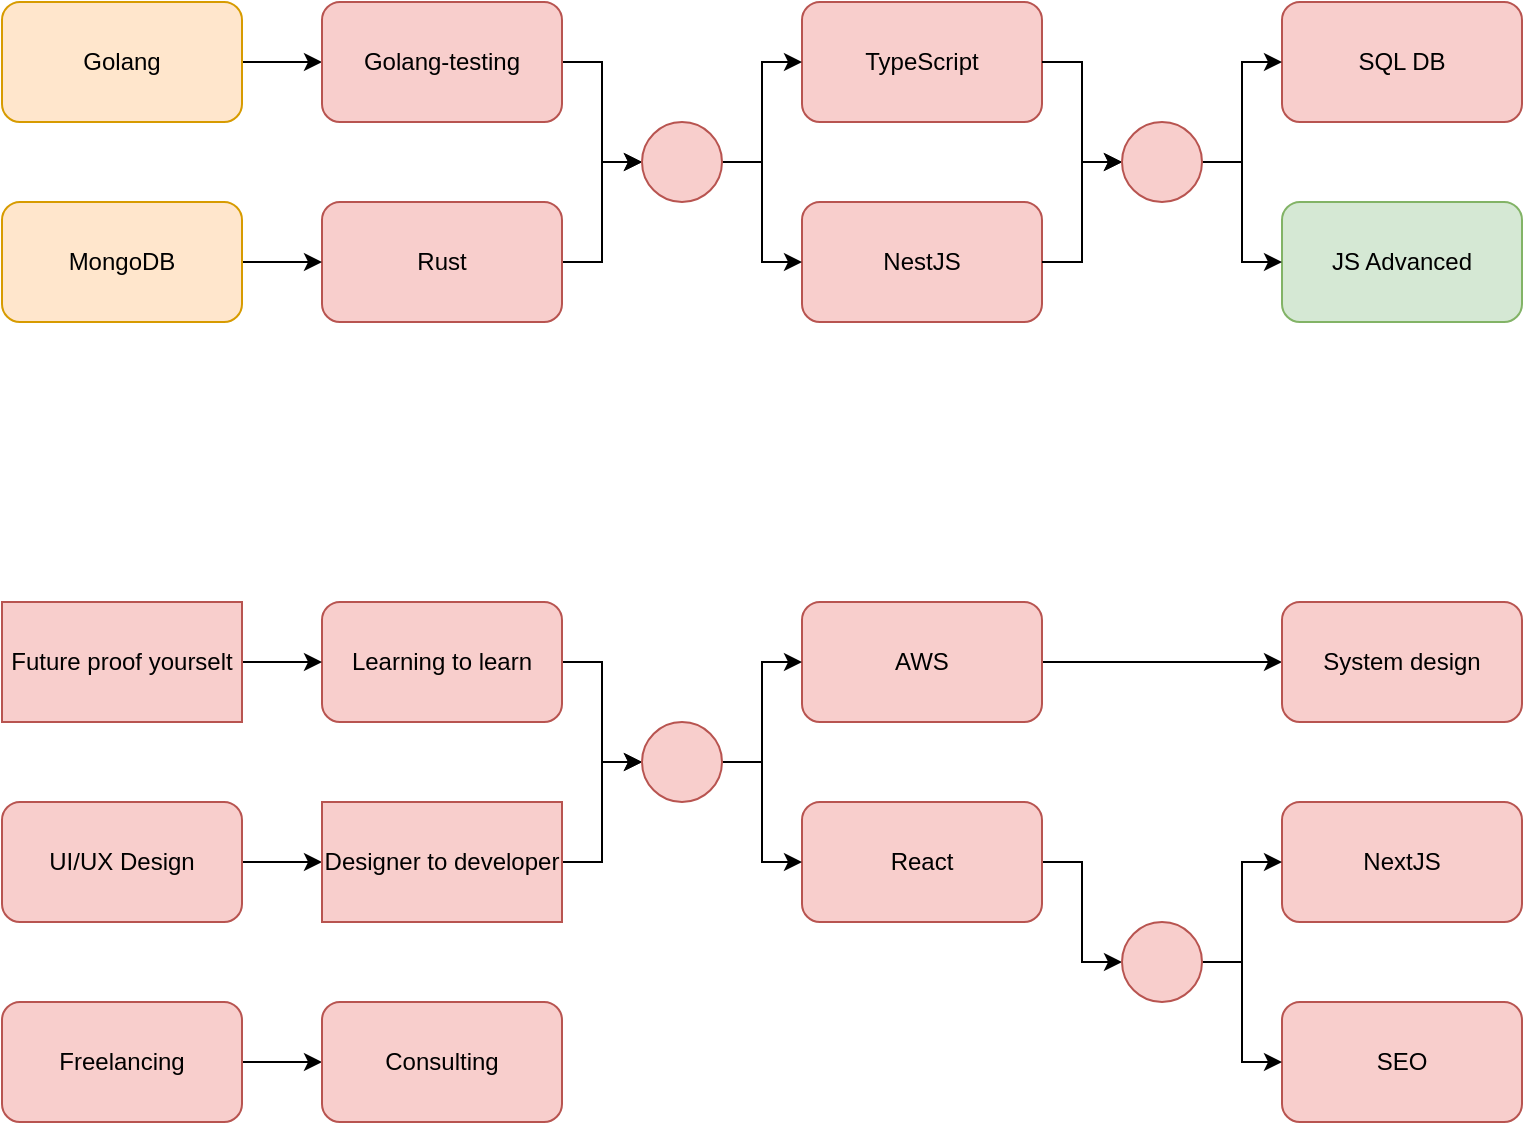 <mxfile version="20.8.3" type="github">
  <diagram id="C5RBs43oDa-KdzZeNtuy" name="Page-1">
    <mxGraphModel dx="1876" dy="1157" grid="1" gridSize="10" guides="1" tooltips="1" connect="1" arrows="1" fold="1" page="1" pageScale="1" pageWidth="827" pageHeight="583" math="0" shadow="0">
      <root>
        <mxCell id="WIyWlLk6GJQsqaUBKTNV-0" />
        <mxCell id="WIyWlLk6GJQsqaUBKTNV-1" parent="WIyWlLk6GJQsqaUBKTNV-0" />
        <mxCell id="8dS8NkWyoWZWIZvNbnty-49" style="edgeStyle=orthogonalEdgeStyle;rounded=0;orthogonalLoop=1;jettySize=auto;html=1;entryX=0;entryY=0.5;entryDx=0;entryDy=0;" parent="WIyWlLk6GJQsqaUBKTNV-1" source="8dS8NkWyoWZWIZvNbnty-0" target="8dS8NkWyoWZWIZvNbnty-47" edge="1">
          <mxGeometry relative="1" as="geometry" />
        </mxCell>
        <mxCell id="8dS8NkWyoWZWIZvNbnty-0" value="Golang" style="rounded=1;whiteSpace=wrap;html=1;fillColor=#ffe6cc;strokeColor=#d79b00;perimeter=rectanglePerimeter;glass=0;shadow=0;gradientColor=none;gradientDirection=north;" parent="WIyWlLk6GJQsqaUBKTNV-1" vertex="1">
          <mxGeometry x="40" y="20" width="120" height="60" as="geometry" />
        </mxCell>
        <mxCell id="8dS8NkWyoWZWIZvNbnty-1" value="SQL DB" style="rounded=1;whiteSpace=wrap;html=1;fillColor=#f8cecc;strokeColor=#b85450;" parent="WIyWlLk6GJQsqaUBKTNV-1" vertex="1">
          <mxGeometry x="680" y="20" width="120" height="60" as="geometry" />
        </mxCell>
        <mxCell id="8dS8NkWyoWZWIZvNbnty-44" style="edgeStyle=orthogonalEdgeStyle;rounded=0;orthogonalLoop=1;jettySize=auto;html=1;" parent="WIyWlLk6GJQsqaUBKTNV-1" source="8dS8NkWyoWZWIZvNbnty-2" target="8dS8NkWyoWZWIZvNbnty-13" edge="1">
          <mxGeometry relative="1" as="geometry" />
        </mxCell>
        <mxCell id="8dS8NkWyoWZWIZvNbnty-2" value="AWS" style="rounded=1;whiteSpace=wrap;html=1;fillColor=#f8cecc;strokeColor=#b85450;" parent="WIyWlLk6GJQsqaUBKTNV-1" vertex="1">
          <mxGeometry x="440" y="320" width="120" height="60" as="geometry" />
        </mxCell>
        <mxCell id="8dS8NkWyoWZWIZvNbnty-3" value="TypeScript" style="rounded=1;whiteSpace=wrap;html=1;fillColor=#f8cecc;strokeColor=#b85450;" parent="WIyWlLk6GJQsqaUBKTNV-1" vertex="1">
          <mxGeometry x="440" y="20" width="120" height="60" as="geometry" />
        </mxCell>
        <mxCell id="8dS8NkWyoWZWIZvNbnty-54" style="edgeStyle=orthogonalEdgeStyle;rounded=0;orthogonalLoop=1;jettySize=auto;html=1;" parent="WIyWlLk6GJQsqaUBKTNV-1" source="8dS8NkWyoWZWIZvNbnty-4" target="8dS8NkWyoWZWIZvNbnty-52" edge="1">
          <mxGeometry relative="1" as="geometry" />
        </mxCell>
        <mxCell id="8dS8NkWyoWZWIZvNbnty-4" value="Rust" style="rounded=1;whiteSpace=wrap;html=1;fillColor=#f8cecc;strokeColor=#b85450;" parent="WIyWlLk6GJQsqaUBKTNV-1" vertex="1">
          <mxGeometry x="200" y="120" width="120" height="60" as="geometry" />
        </mxCell>
        <mxCell id="8dS8NkWyoWZWIZvNbnty-20" value="" style="edgeStyle=orthogonalEdgeStyle;rounded=0;orthogonalLoop=1;jettySize=auto;html=1;" parent="WIyWlLk6GJQsqaUBKTNV-1" source="8dS8NkWyoWZWIZvNbnty-5" target="8dS8NkWyoWZWIZvNbnty-19" edge="1">
          <mxGeometry relative="1" as="geometry" />
        </mxCell>
        <mxCell id="8dS8NkWyoWZWIZvNbnty-5" value="UI/UX Design" style="rounded=1;whiteSpace=wrap;html=1;fillColor=#f8cecc;strokeColor=#b85450;" parent="WIyWlLk6GJQsqaUBKTNV-1" vertex="1">
          <mxGeometry x="40" y="420" width="120" height="60" as="geometry" />
        </mxCell>
        <mxCell id="8dS8NkWyoWZWIZvNbnty-43" style="edgeStyle=orthogonalEdgeStyle;rounded=0;orthogonalLoop=1;jettySize=auto;html=1;entryX=0;entryY=0.5;entryDx=0;entryDy=0;" parent="WIyWlLk6GJQsqaUBKTNV-1" source="8dS8NkWyoWZWIZvNbnty-6" target="8dS8NkWyoWZWIZvNbnty-42" edge="1">
          <mxGeometry relative="1" as="geometry" />
        </mxCell>
        <mxCell id="8dS8NkWyoWZWIZvNbnty-6" value="React" style="rounded=1;whiteSpace=wrap;html=1;fillColor=#f8cecc;strokeColor=#b85450;" parent="WIyWlLk6GJQsqaUBKTNV-1" vertex="1">
          <mxGeometry x="440" y="420" width="120" height="60" as="geometry" />
        </mxCell>
        <mxCell id="8dS8NkWyoWZWIZvNbnty-7" value="NextJS" style="rounded=1;whiteSpace=wrap;html=1;fillColor=#f8cecc;strokeColor=#b85450;" parent="WIyWlLk6GJQsqaUBKTNV-1" vertex="1">
          <mxGeometry x="680" y="420" width="120" height="60" as="geometry" />
        </mxCell>
        <mxCell id="8dS8NkWyoWZWIZvNbnty-8" value="NestJS" style="rounded=1;whiteSpace=wrap;html=1;fillColor=#f8cecc;strokeColor=#b85450;" parent="WIyWlLk6GJQsqaUBKTNV-1" vertex="1">
          <mxGeometry x="440" y="120" width="120" height="60" as="geometry" />
        </mxCell>
        <mxCell id="8dS8NkWyoWZWIZvNbnty-9" value="SEO" style="rounded=1;whiteSpace=wrap;html=1;fillColor=#f8cecc;strokeColor=#b85450;" parent="WIyWlLk6GJQsqaUBKTNV-1" vertex="1">
          <mxGeometry x="680" y="520" width="120" height="60" as="geometry" />
        </mxCell>
        <mxCell id="8dS8NkWyoWZWIZvNbnty-26" value="" style="edgeStyle=orthogonalEdgeStyle;rounded=0;orthogonalLoop=1;jettySize=auto;html=1;" parent="WIyWlLk6GJQsqaUBKTNV-1" source="8dS8NkWyoWZWIZvNbnty-10" target="8dS8NkWyoWZWIZvNbnty-11" edge="1">
          <mxGeometry relative="1" as="geometry" />
        </mxCell>
        <mxCell id="8dS8NkWyoWZWIZvNbnty-10" value="Freelancing" style="rounded=1;whiteSpace=wrap;html=1;fillColor=#f8cecc;strokeColor=#b85450;" parent="WIyWlLk6GJQsqaUBKTNV-1" vertex="1">
          <mxGeometry x="40" y="520" width="120" height="60" as="geometry" />
        </mxCell>
        <mxCell id="8dS8NkWyoWZWIZvNbnty-11" value="Consulting" style="rounded=1;whiteSpace=wrap;html=1;fillColor=#f8cecc;strokeColor=#b85450;" parent="WIyWlLk6GJQsqaUBKTNV-1" vertex="1">
          <mxGeometry x="200" y="520" width="120" height="60" as="geometry" />
        </mxCell>
        <mxCell id="8dS8NkWyoWZWIZvNbnty-38" style="edgeStyle=orthogonalEdgeStyle;rounded=0;orthogonalLoop=1;jettySize=auto;html=1;" parent="WIyWlLk6GJQsqaUBKTNV-1" source="8dS8NkWyoWZWIZvNbnty-12" target="8dS8NkWyoWZWIZvNbnty-36" edge="1">
          <mxGeometry relative="1" as="geometry" />
        </mxCell>
        <mxCell id="8dS8NkWyoWZWIZvNbnty-12" value="Learning to learn" style="rounded=1;whiteSpace=wrap;html=1;fillColor=#f8cecc;strokeColor=#b85450;" parent="WIyWlLk6GJQsqaUBKTNV-1" vertex="1">
          <mxGeometry x="200" y="320" width="120" height="60" as="geometry" />
        </mxCell>
        <mxCell id="8dS8NkWyoWZWIZvNbnty-13" value="System design" style="rounded=1;whiteSpace=wrap;html=1;fillColor=#f8cecc;strokeColor=#b85450;" parent="WIyWlLk6GJQsqaUBKTNV-1" vertex="1">
          <mxGeometry x="680" y="320" width="120" height="60" as="geometry" />
        </mxCell>
        <mxCell id="8dS8NkWyoWZWIZvNbnty-14" value="JS Advanced" style="rounded=1;whiteSpace=wrap;html=1;fillColor=#d5e8d4;strokeColor=#82b366;" parent="WIyWlLk6GJQsqaUBKTNV-1" vertex="1">
          <mxGeometry x="680" y="120" width="120" height="60" as="geometry" />
        </mxCell>
        <mxCell id="8dS8NkWyoWZWIZvNbnty-27" style="edgeStyle=orthogonalEdgeStyle;rounded=0;orthogonalLoop=1;jettySize=auto;html=1;entryX=0;entryY=0.5;entryDx=0;entryDy=0;" parent="WIyWlLk6GJQsqaUBKTNV-1" source="8dS8NkWyoWZWIZvNbnty-16" target="8dS8NkWyoWZWIZvNbnty-12" edge="1">
          <mxGeometry relative="1" as="geometry" />
        </mxCell>
        <mxCell id="8dS8NkWyoWZWIZvNbnty-16" value="Future proof yourselt" style="rounded=0;whiteSpace=wrap;html=1;fillColor=#f8cecc;strokeColor=#b85450;" parent="WIyWlLk6GJQsqaUBKTNV-1" vertex="1">
          <mxGeometry x="40" y="320" width="120" height="60" as="geometry" />
        </mxCell>
        <mxCell id="8dS8NkWyoWZWIZvNbnty-37" style="edgeStyle=orthogonalEdgeStyle;rounded=0;orthogonalLoop=1;jettySize=auto;html=1;entryX=0;entryY=0.5;entryDx=0;entryDy=0;" parent="WIyWlLk6GJQsqaUBKTNV-1" source="8dS8NkWyoWZWIZvNbnty-19" target="8dS8NkWyoWZWIZvNbnty-36" edge="1">
          <mxGeometry relative="1" as="geometry" />
        </mxCell>
        <mxCell id="8dS8NkWyoWZWIZvNbnty-19" value="Designer to developer" style="rounded=0;whiteSpace=wrap;html=1;fillColor=#f8cecc;strokeColor=#b85450;" parent="WIyWlLk6GJQsqaUBKTNV-1" vertex="1">
          <mxGeometry x="200" y="420" width="120" height="60" as="geometry" />
        </mxCell>
        <mxCell id="8dS8NkWyoWZWIZvNbnty-31" style="edgeStyle=orthogonalEdgeStyle;rounded=0;orthogonalLoop=1;jettySize=auto;html=1;entryX=0;entryY=0.5;entryDx=0;entryDy=0;exitX=1;exitY=0.5;exitDx=0;exitDy=0;" parent="WIyWlLk6GJQsqaUBKTNV-1" source="8dS8NkWyoWZWIZvNbnty-3" target="8dS8NkWyoWZWIZvNbnty-33" edge="1">
          <mxGeometry relative="1" as="geometry">
            <mxPoint x="560" y="50" as="sourcePoint" />
          </mxGeometry>
        </mxCell>
        <mxCell id="8dS8NkWyoWZWIZvNbnty-32" style="edgeStyle=orthogonalEdgeStyle;rounded=0;orthogonalLoop=1;jettySize=auto;html=1;entryX=0;entryY=0.5;entryDx=0;entryDy=0;" parent="WIyWlLk6GJQsqaUBKTNV-1" source="8dS8NkWyoWZWIZvNbnty-8" target="8dS8NkWyoWZWIZvNbnty-33" edge="1">
          <mxGeometry relative="1" as="geometry">
            <mxPoint x="560" y="150" as="sourcePoint" />
          </mxGeometry>
        </mxCell>
        <mxCell id="8dS8NkWyoWZWIZvNbnty-34" style="edgeStyle=orthogonalEdgeStyle;rounded=0;orthogonalLoop=1;jettySize=auto;html=1;entryX=0;entryY=0.5;entryDx=0;entryDy=0;" parent="WIyWlLk6GJQsqaUBKTNV-1" source="8dS8NkWyoWZWIZvNbnty-33" target="8dS8NkWyoWZWIZvNbnty-1" edge="1">
          <mxGeometry relative="1" as="geometry" />
        </mxCell>
        <mxCell id="8dS8NkWyoWZWIZvNbnty-35" style="edgeStyle=orthogonalEdgeStyle;rounded=0;orthogonalLoop=1;jettySize=auto;html=1;" parent="WIyWlLk6GJQsqaUBKTNV-1" source="8dS8NkWyoWZWIZvNbnty-33" target="8dS8NkWyoWZWIZvNbnty-14" edge="1">
          <mxGeometry relative="1" as="geometry" />
        </mxCell>
        <mxCell id="8dS8NkWyoWZWIZvNbnty-33" value="" style="ellipse;whiteSpace=wrap;html=1;aspect=fixed;fillColor=#f8cecc;strokeColor=#b85450;" parent="WIyWlLk6GJQsqaUBKTNV-1" vertex="1">
          <mxGeometry x="600" y="80" width="40" height="40" as="geometry" />
        </mxCell>
        <mxCell id="8dS8NkWyoWZWIZvNbnty-39" style="edgeStyle=orthogonalEdgeStyle;rounded=0;orthogonalLoop=1;jettySize=auto;html=1;" parent="WIyWlLk6GJQsqaUBKTNV-1" source="8dS8NkWyoWZWIZvNbnty-36" target="8dS8NkWyoWZWIZvNbnty-2" edge="1">
          <mxGeometry relative="1" as="geometry" />
        </mxCell>
        <mxCell id="8dS8NkWyoWZWIZvNbnty-40" style="edgeStyle=orthogonalEdgeStyle;rounded=0;orthogonalLoop=1;jettySize=auto;html=1;" parent="WIyWlLk6GJQsqaUBKTNV-1" source="8dS8NkWyoWZWIZvNbnty-36" target="8dS8NkWyoWZWIZvNbnty-6" edge="1">
          <mxGeometry relative="1" as="geometry" />
        </mxCell>
        <mxCell id="8dS8NkWyoWZWIZvNbnty-36" value="" style="ellipse;whiteSpace=wrap;html=1;aspect=fixed;fillColor=#f8cecc;strokeColor=#b85450;" parent="WIyWlLk6GJQsqaUBKTNV-1" vertex="1">
          <mxGeometry x="360" y="380" width="40" height="40" as="geometry" />
        </mxCell>
        <mxCell id="8dS8NkWyoWZWIZvNbnty-45" style="edgeStyle=orthogonalEdgeStyle;rounded=0;orthogonalLoop=1;jettySize=auto;html=1;" parent="WIyWlLk6GJQsqaUBKTNV-1" source="8dS8NkWyoWZWIZvNbnty-42" target="8dS8NkWyoWZWIZvNbnty-7" edge="1">
          <mxGeometry relative="1" as="geometry" />
        </mxCell>
        <mxCell id="8dS8NkWyoWZWIZvNbnty-46" style="edgeStyle=orthogonalEdgeStyle;rounded=0;orthogonalLoop=1;jettySize=auto;html=1;" parent="WIyWlLk6GJQsqaUBKTNV-1" source="8dS8NkWyoWZWIZvNbnty-42" target="8dS8NkWyoWZWIZvNbnty-9" edge="1">
          <mxGeometry relative="1" as="geometry" />
        </mxCell>
        <mxCell id="8dS8NkWyoWZWIZvNbnty-42" value="" style="ellipse;whiteSpace=wrap;html=1;aspect=fixed;fillColor=#f8cecc;strokeColor=#b85450;" parent="WIyWlLk6GJQsqaUBKTNV-1" vertex="1">
          <mxGeometry x="600" y="480" width="40" height="40" as="geometry" />
        </mxCell>
        <mxCell id="8dS8NkWyoWZWIZvNbnty-53" style="edgeStyle=orthogonalEdgeStyle;rounded=0;orthogonalLoop=1;jettySize=auto;html=1;entryX=0;entryY=0.5;entryDx=0;entryDy=0;" parent="WIyWlLk6GJQsqaUBKTNV-1" source="8dS8NkWyoWZWIZvNbnty-47" target="8dS8NkWyoWZWIZvNbnty-52" edge="1">
          <mxGeometry relative="1" as="geometry" />
        </mxCell>
        <mxCell id="8dS8NkWyoWZWIZvNbnty-47" value="Golang-testing" style="rounded=1;whiteSpace=wrap;html=1;fillColor=#f8cecc;strokeColor=#b85450;" parent="WIyWlLk6GJQsqaUBKTNV-1" vertex="1">
          <mxGeometry x="200" y="20" width="120" height="60" as="geometry" />
        </mxCell>
        <mxCell id="8dS8NkWyoWZWIZvNbnty-50" style="edgeStyle=orthogonalEdgeStyle;rounded=0;orthogonalLoop=1;jettySize=auto;html=1;entryX=0;entryY=0.5;entryDx=0;entryDy=0;" parent="WIyWlLk6GJQsqaUBKTNV-1" source="8dS8NkWyoWZWIZvNbnty-48" target="8dS8NkWyoWZWIZvNbnty-4" edge="1">
          <mxGeometry relative="1" as="geometry" />
        </mxCell>
        <mxCell id="8dS8NkWyoWZWIZvNbnty-48" value="MongoDB" style="rounded=1;whiteSpace=wrap;html=1;fillColor=#ffe6cc;strokeColor=#d79b00;" parent="WIyWlLk6GJQsqaUBKTNV-1" vertex="1">
          <mxGeometry x="40" y="120" width="120" height="60" as="geometry" />
        </mxCell>
        <mxCell id="8dS8NkWyoWZWIZvNbnty-55" style="edgeStyle=orthogonalEdgeStyle;rounded=0;orthogonalLoop=1;jettySize=auto;html=1;" parent="WIyWlLk6GJQsqaUBKTNV-1" source="8dS8NkWyoWZWIZvNbnty-52" target="8dS8NkWyoWZWIZvNbnty-3" edge="1">
          <mxGeometry relative="1" as="geometry" />
        </mxCell>
        <mxCell id="8dS8NkWyoWZWIZvNbnty-56" style="edgeStyle=orthogonalEdgeStyle;rounded=0;orthogonalLoop=1;jettySize=auto;html=1;" parent="WIyWlLk6GJQsqaUBKTNV-1" source="8dS8NkWyoWZWIZvNbnty-52" target="8dS8NkWyoWZWIZvNbnty-8" edge="1">
          <mxGeometry relative="1" as="geometry" />
        </mxCell>
        <mxCell id="8dS8NkWyoWZWIZvNbnty-52" value="" style="ellipse;whiteSpace=wrap;html=1;aspect=fixed;fillColor=#f8cecc;strokeColor=#b85450;" parent="WIyWlLk6GJQsqaUBKTNV-1" vertex="1">
          <mxGeometry x="360" y="80" width="40" height="40" as="geometry" />
        </mxCell>
      </root>
    </mxGraphModel>
  </diagram>
</mxfile>
